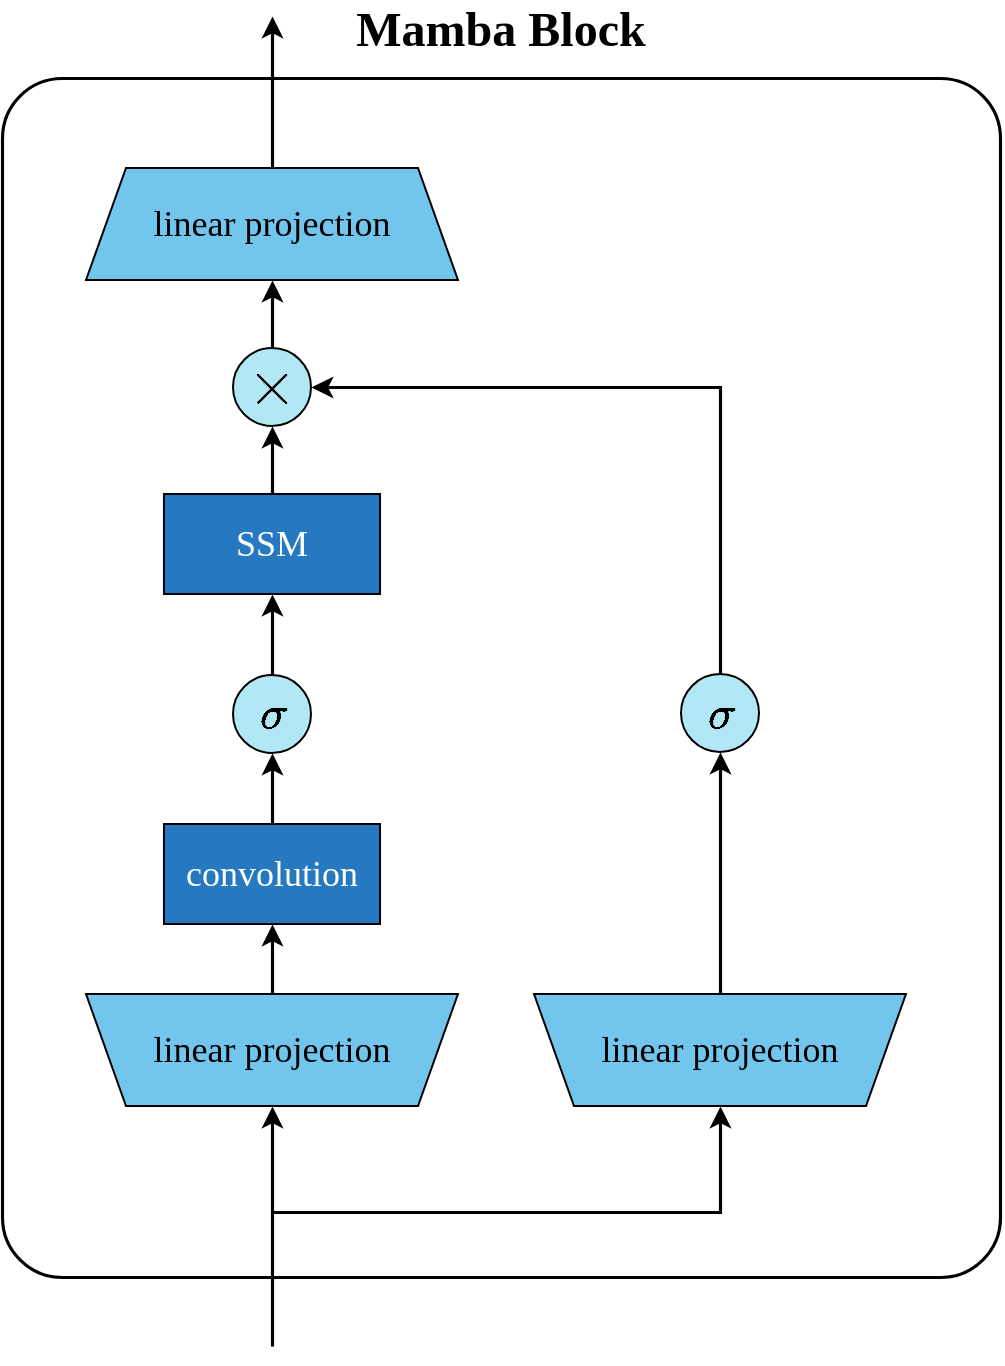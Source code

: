 <mxfile version="26.0.16">
  <diagram name="Page-1" id="jc_JW6g522YRJNJkjJi_">
    <mxGraphModel dx="1833" dy="1079" grid="0" gridSize="10" guides="1" tooltips="1" connect="1" arrows="1" fold="1" page="1" pageScale="1" pageWidth="630" pageHeight="709" math="1" shadow="0">
      <root>
        <mxCell id="0" />
        <mxCell id="1" parent="0" />
        <mxCell id="1mjgQpOFjcVQ-RGTcyjT-1" value="" style="whiteSpace=wrap;html=1;strokeWidth=1.575;rounded=1;arcSize=6;" parent="1" vertex="1">
          <mxGeometry x="66" y="51" width="499" height="599.5" as="geometry" />
        </mxCell>
        <mxCell id="1mjgQpOFjcVQ-RGTcyjT-2" value="linear projection" style="shape=trapezoid;perimeter=trapezoidPerimeter;whiteSpace=wrap;html=1;fixedSize=1;fontFamily=Source Sans Pro;fontSize=18;gradientColor=none;fillColor=#72C6ED;" parent="1" vertex="1">
          <mxGeometry x="108" y="96" width="186" height="56" as="geometry" />
        </mxCell>
        <mxCell id="1mjgQpOFjcVQ-RGTcyjT-17" style="edgeStyle=orthogonalEdgeStyle;rounded=0;orthogonalLoop=1;jettySize=auto;html=1;exitX=0.5;exitY=0;exitDx=0;exitDy=0;strokeWidth=1.575;" parent="1" source="1mjgQpOFjcVQ-RGTcyjT-4" target="1mjgQpOFjcVQ-RGTcyjT-8" edge="1">
          <mxGeometry relative="1" as="geometry" />
        </mxCell>
        <mxCell id="1mjgQpOFjcVQ-RGTcyjT-4" value="SSM" style="rounded=0;whiteSpace=wrap;html=1;fontSize=18;fillColor=#2679C0;fontColor=#FFFFFF;fontFamily=Source Sans Pro;" parent="1" vertex="1">
          <mxGeometry x="147" y="259" width="108" height="50" as="geometry" />
        </mxCell>
        <mxCell id="1mjgQpOFjcVQ-RGTcyjT-19" style="edgeStyle=orthogonalEdgeStyle;rounded=0;orthogonalLoop=1;jettySize=auto;html=1;exitX=0.5;exitY=0;exitDx=0;exitDy=0;entryX=0.5;entryY=1;entryDx=0;entryDy=0;strokeWidth=1.575;" parent="1" source="1mjgQpOFjcVQ-RGTcyjT-5" target="1mjgQpOFjcVQ-RGTcyjT-7" edge="1">
          <mxGeometry relative="1" as="geometry" />
        </mxCell>
        <mxCell id="1mjgQpOFjcVQ-RGTcyjT-5" value="convolution" style="rounded=0;whiteSpace=wrap;html=1;fontSize=18;fillColor=#2679C0;fontColor=#FFFFFF;fontFamily=Source Sans Pro;" parent="1" vertex="1">
          <mxGeometry x="147" y="424" width="108" height="50" as="geometry" />
        </mxCell>
        <mxCell id="1mjgQpOFjcVQ-RGTcyjT-20" style="edgeStyle=orthogonalEdgeStyle;rounded=0;orthogonalLoop=1;jettySize=auto;html=1;exitX=0.5;exitY=1;exitDx=0;exitDy=0;entryX=0.5;entryY=1;entryDx=0;entryDy=0;strokeWidth=1.575;" parent="1" source="1mjgQpOFjcVQ-RGTcyjT-6" target="1mjgQpOFjcVQ-RGTcyjT-5" edge="1">
          <mxGeometry relative="1" as="geometry" />
        </mxCell>
        <mxCell id="1mjgQpOFjcVQ-RGTcyjT-6" value="linear projection" style="shape=trapezoid;perimeter=trapezoidPerimeter;whiteSpace=wrap;html=1;fixedSize=1;fontFamily=Source Sans Pro;fontSize=18;gradientColor=none;fillColor=#72C6ED;direction=west;" parent="1" vertex="1">
          <mxGeometry x="108" y="509" width="186" height="56" as="geometry" />
        </mxCell>
        <mxCell id="1mjgQpOFjcVQ-RGTcyjT-18" style="edgeStyle=orthogonalEdgeStyle;rounded=0;orthogonalLoop=1;jettySize=auto;html=1;exitX=0.5;exitY=0;exitDx=0;exitDy=0;entryX=0.5;entryY=1;entryDx=0;entryDy=0;strokeWidth=1.575;" parent="1" source="1mjgQpOFjcVQ-RGTcyjT-7" target="1mjgQpOFjcVQ-RGTcyjT-4" edge="1">
          <mxGeometry relative="1" as="geometry" />
        </mxCell>
        <mxCell id="1mjgQpOFjcVQ-RGTcyjT-7" value="$$\sigma$$" style="ellipse;whiteSpace=wrap;html=1;aspect=fixed;fontSize=20;fontStyle=0;fillColor=#B2E8F6;" parent="1" vertex="1">
          <mxGeometry x="181.5" y="349.5" width="39" height="39" as="geometry" />
        </mxCell>
        <mxCell id="1mjgQpOFjcVQ-RGTcyjT-16" style="edgeStyle=orthogonalEdgeStyle;rounded=0;orthogonalLoop=1;jettySize=auto;html=1;exitX=0.5;exitY=0;exitDx=0;exitDy=0;entryX=0.5;entryY=1;entryDx=0;entryDy=0;startArrow=none;startFill=0;strokeWidth=1.575;" parent="1" source="1mjgQpOFjcVQ-RGTcyjT-8" target="1mjgQpOFjcVQ-RGTcyjT-2" edge="1">
          <mxGeometry relative="1" as="geometry" />
        </mxCell>
        <mxCell id="1mjgQpOFjcVQ-RGTcyjT-8" value="$$\times$$" style="ellipse;whiteSpace=wrap;html=1;aspect=fixed;fontSize=26;fontStyle=1;fillColor=#B2E8F6;verticalAlign=middle;horizontal=1;spacingBottom=1.968;spacingRight=1.968;" parent="1" vertex="1">
          <mxGeometry x="181.5" y="186" width="39" height="39" as="geometry" />
        </mxCell>
        <mxCell id="1mjgQpOFjcVQ-RGTcyjT-22" style="edgeStyle=orthogonalEdgeStyle;rounded=0;orthogonalLoop=1;jettySize=auto;html=1;exitX=0.5;exitY=0;exitDx=0;exitDy=0;entryX=1;entryY=0.5;entryDx=0;entryDy=0;strokeWidth=1.575;" parent="1" source="1mjgQpOFjcVQ-RGTcyjT-9" target="1mjgQpOFjcVQ-RGTcyjT-8" edge="1">
          <mxGeometry relative="1" as="geometry" />
        </mxCell>
        <mxCell id="1mjgQpOFjcVQ-RGTcyjT-9" value="$$\sigma$$" style="ellipse;whiteSpace=wrap;html=1;aspect=fixed;fontSize=20;fontStyle=0;fillColor=#B2E8F6;" parent="1" vertex="1">
          <mxGeometry x="405.5" y="349" width="39" height="39" as="geometry" />
        </mxCell>
        <mxCell id="1mjgQpOFjcVQ-RGTcyjT-21" style="edgeStyle=orthogonalEdgeStyle;rounded=0;orthogonalLoop=1;jettySize=auto;html=1;exitX=0.5;exitY=1;exitDx=0;exitDy=0;entryX=0.5;entryY=1;entryDx=0;entryDy=0;strokeWidth=1.575;" parent="1" source="1mjgQpOFjcVQ-RGTcyjT-10" target="1mjgQpOFjcVQ-RGTcyjT-9" edge="1">
          <mxGeometry relative="1" as="geometry" />
        </mxCell>
        <mxCell id="1mjgQpOFjcVQ-RGTcyjT-10" value="linear projection" style="shape=trapezoid;perimeter=trapezoidPerimeter;whiteSpace=wrap;html=1;fixedSize=1;fontFamily=Source Sans Pro;fontSize=18;gradientColor=none;fillColor=#72C6ED;direction=west;" parent="1" vertex="1">
          <mxGeometry x="332" y="509" width="186" height="56" as="geometry" />
        </mxCell>
        <mxCell id="1mjgQpOFjcVQ-RGTcyjT-12" value="" style="rounded=0;whiteSpace=wrap;html=1;strokeColor=none;" parent="1" vertex="1">
          <mxGeometry x="141" y="685" width="120" height="8" as="geometry" />
        </mxCell>
        <mxCell id="1mjgQpOFjcVQ-RGTcyjT-13" value="" style="endArrow=classic;html=1;rounded=0;exitX=0.5;exitY=0;exitDx=0;exitDy=0;entryX=0.5;entryY=1;entryDx=0;entryDy=0;strokeWidth=1.575;" parent="1" source="1mjgQpOFjcVQ-RGTcyjT-2" target="1mjgQpOFjcVQ-RGTcyjT-14" edge="1">
          <mxGeometry width="50" height="50" relative="1" as="geometry">
            <mxPoint x="233" y="338" as="sourcePoint" />
            <mxPoint x="201" y="27" as="targetPoint" />
          </mxGeometry>
        </mxCell>
        <mxCell id="1mjgQpOFjcVQ-RGTcyjT-14" value="" style="rounded=0;whiteSpace=wrap;html=1;strokeColor=none;" parent="1" vertex="1">
          <mxGeometry x="141" y="16" width="120" height="4" as="geometry" />
        </mxCell>
        <mxCell id="1mjgQpOFjcVQ-RGTcyjT-25" style="edgeStyle=orthogonalEdgeStyle;rounded=0;orthogonalLoop=1;jettySize=auto;html=1;exitX=0.5;exitY=0;exitDx=0;exitDy=0;entryX=0.5;entryY=0;entryDx=0;entryDy=0;strokeWidth=1.575;" parent="1" source="1mjgQpOFjcVQ-RGTcyjT-12" target="1mjgQpOFjcVQ-RGTcyjT-6" edge="1">
          <mxGeometry relative="1" as="geometry" />
        </mxCell>
        <mxCell id="1mjgQpOFjcVQ-RGTcyjT-28" value="" style="endArrow=classic;html=1;rounded=0;strokeWidth=1.575;entryX=0.5;entryY=0;entryDx=0;entryDy=0;" parent="1" target="1mjgQpOFjcVQ-RGTcyjT-10" edge="1">
          <mxGeometry width="50" height="50" relative="1" as="geometry">
            <mxPoint x="201" y="618" as="sourcePoint" />
            <mxPoint x="428" y="562" as="targetPoint" />
            <Array as="points">
              <mxPoint x="425" y="618" />
            </Array>
          </mxGeometry>
        </mxCell>
        <mxCell id="zU-WN3GLpUzHt-6C0JdI-1" value="Mamba Block" style="text;html=1;align=center;verticalAlign=middle;whiteSpace=wrap;rounded=0;fontSize=24;fontStyle=1;fontFamily=Source Sans Pro;" vertex="1" parent="1">
          <mxGeometry x="240" y="12" width="151" height="30" as="geometry" />
        </mxCell>
      </root>
    </mxGraphModel>
  </diagram>
</mxfile>
